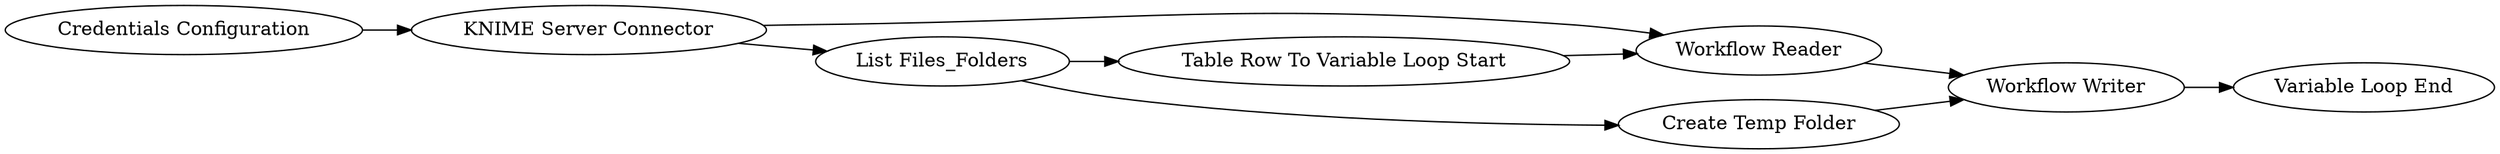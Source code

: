 digraph {
	1 [label="Workflow Reader"]
	2 [label="Workflow Writer"]
	3 [label="KNIME Server Connector"]
	4 [label="List Files_Folders"]
	5 [label="Credentials Configuration"]
	6 [label="Table Row To Variable Loop Start"]
	7 [label="Variable Loop End"]
	8 [label="Create Temp Folder"]
	1 -> 2
	2 -> 7
	3 -> 1
	3 -> 4
	4 -> 6
	4 -> 8
	5 -> 3
	6 -> 1
	8 -> 2
	rankdir=LR
}
